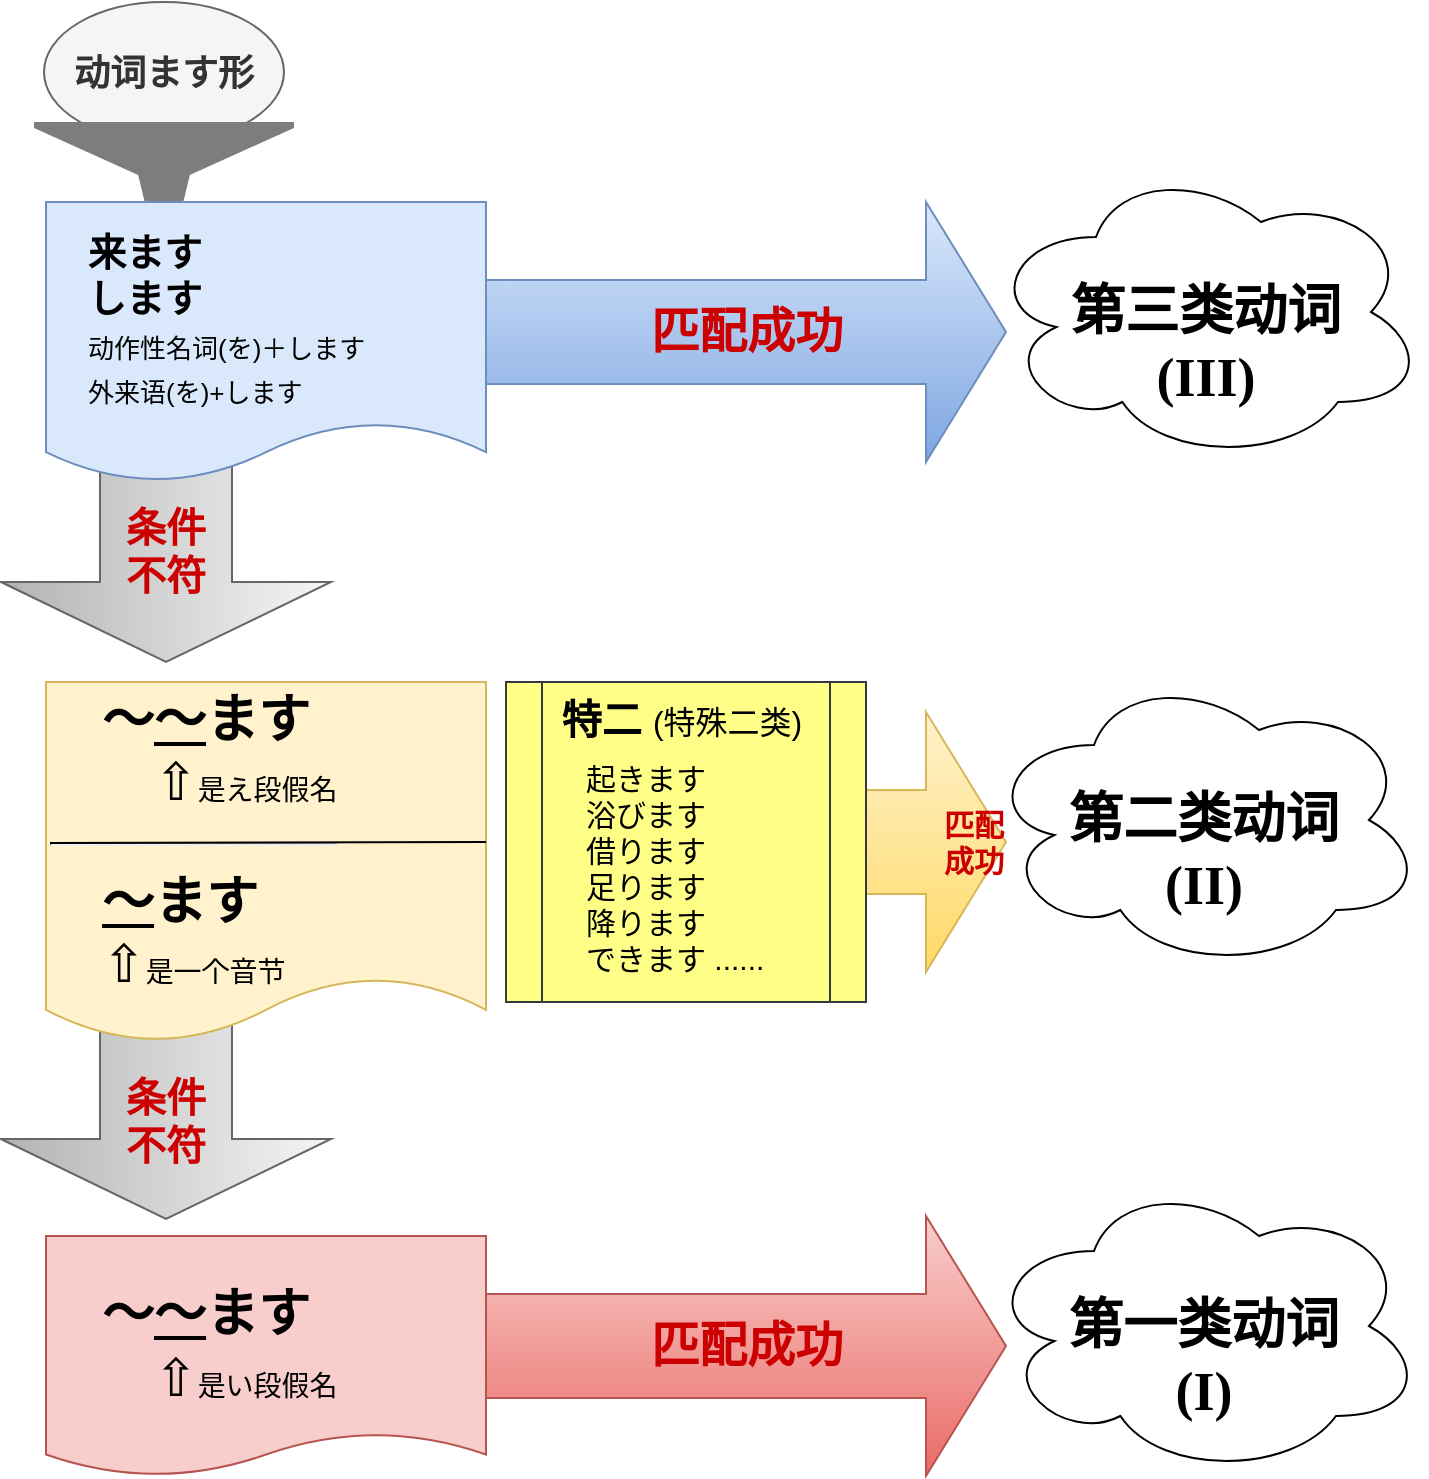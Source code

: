 <mxfile version="11.1.4" type="device"><diagram id="MoIyPbL3R1BXxnWuDKaP" name="第 1 页"><mxGraphModel dx="922" dy="838" grid="0" gridSize="10" guides="1" tooltips="1" connect="1" arrows="1" fold="1" page="0" pageScale="1" pageWidth="827" pageHeight="1169" math="0" shadow="0"><root><mxCell id="0"/><mxCell id="1" parent="0"/><mxCell id="BWVtOdLkv5HPALzTSzVm-30" value="" style="html=1;shadow=0;dashed=0;align=center;verticalAlign=middle;shape=mxgraph.arrows2.arrow;dy=0.6;dx=40;direction=south;notch=0;fontSize=15;fillColor=#f5f5f5;strokeColor=#666666;gradientColor=#b3b3b3;" parent="1" vertex="1"><mxGeometry x="137.5" y="568.5" width="165" height="100" as="geometry"/></mxCell><mxCell id="BWVtOdLkv5HPALzTSzVm-22" value="&lt;font style=&quot;font-size: 18px&quot;&gt;动词ます形&lt;/font&gt;" style="ellipse;whiteSpace=wrap;html=1;fontSize=22;align=center;fontStyle=1;fillColor=#f5f5f5;strokeColor=#666666;fontColor=#333333;" parent="1" vertex="1"><mxGeometry x="159" y="60" width="120" height="70" as="geometry"/></mxCell><mxCell id="BWVtOdLkv5HPALzTSzVm-23" value="" style="shadow=0;dashed=0;html=1;strokeColor=none;labelPosition=center;verticalLabelPosition=bottom;verticalAlign=top;align=center;shape=mxgraph.mscae.enterprise.filter;fillColor=#7D7D7D;fontSize=22;" parent="1" vertex="1"><mxGeometry x="154" y="120" width="130" height="53" as="geometry"/></mxCell><mxCell id="BWVtOdLkv5HPALzTSzVm-19" value="" style="html=1;shadow=0;dashed=0;align=center;verticalAlign=middle;shape=mxgraph.arrows2.arrow;dy=0.6;dx=40;direction=south;notch=0;fontSize=15;fillColor=#f5f5f5;strokeColor=#666666;gradientColor=#b3b3b3;" parent="1" vertex="1"><mxGeometry x="137.5" y="290" width="165" height="100" as="geometry"/></mxCell><mxCell id="BWVtOdLkv5HPALzTSzVm-18" value="&lt;font color=&quot;#cc0000&quot;&gt;&lt;span style=&quot;font-size: 24px&quot;&gt;&lt;b&gt;匹配成功&lt;/b&gt;&lt;/span&gt;&lt;/font&gt;" style="html=1;shadow=0;dashed=0;align=center;verticalAlign=middle;shape=mxgraph.arrows2.arrow;dy=0.6;dx=40;notch=0;fontSize=15;gradientColor=#ea6b66;fillColor=#f8cecc;strokeColor=#b85450;" parent="1" vertex="1"><mxGeometry x="379" y="667" width="261" height="130" as="geometry"/></mxCell><mxCell id="BWVtOdLkv5HPALzTSzVm-17" value="&lt;b&gt;&lt;font color=&quot;#cc0000&quot;&gt;匹配 　&lt;br&gt;成功 　&lt;/font&gt;&lt;/b&gt;" style="html=1;shadow=0;dashed=0;align=right;verticalAlign=middle;shape=mxgraph.arrows2.arrow;dy=0.6;dx=40;notch=0;fontSize=15;gradientColor=#ffd966;fillColor=#fff2cc;strokeColor=#d6b656;fontColor=#006600;" parent="1" vertex="1"><mxGeometry x="400" y="415" width="240" height="130" as="geometry"/></mxCell><mxCell id="BWVtOdLkv5HPALzTSzVm-1" value="" style="shape=document;whiteSpace=wrap;html=1;boundedLbl=1;align=left;fontStyle=1;fontSize=19;size=0.213;fillColor=#dae8fc;strokeColor=#6c8ebf;" parent="1" vertex="1"><mxGeometry x="160" y="160" width="220" height="140" as="geometry"/></mxCell><mxCell id="BWVtOdLkv5HPALzTSzVm-2" value="&lt;span style=&quot;font-weight: 700;&quot;&gt;　来ます&lt;/span&gt;&lt;br style=&quot;font-weight: 700;&quot;&gt;&lt;span style=&quot;font-weight: 700;&quot;&gt;　します&lt;/span&gt;&lt;br style=&quot;font-weight: 700;&quot;&gt;&lt;span style=&quot;font-weight: 700;&quot;&gt;　&lt;/span&gt;&lt;span style=&quot;font-size: 13px;&quot;&gt;动作性名词(を)＋します&lt;br&gt;&lt;/span&gt;&lt;span style=&quot;font-weight: 700;&quot;&gt;　&lt;/span&gt;&lt;span style=&quot;font-size: 13px;&quot;&gt;外来语(を)+します&lt;/span&gt;" style="text;html=1;strokeColor=none;fillColor=none;align=left;verticalAlign=middle;whiteSpace=wrap;rounded=0;fontSize=19;lineHeight=15;" parent="1" vertex="1"><mxGeometry x="160" y="160" width="180" height="120" as="geometry"/></mxCell><mxCell id="BWVtOdLkv5HPALzTSzVm-4" value="" style="shape=document;whiteSpace=wrap;html=1;boundedLbl=1;align=left;fontStyle=1;fontSize=19;size=0.179;fillColor=#fff2cc;strokeColor=#d6b656;" parent="1" vertex="1"><mxGeometry x="160" y="400" width="220" height="180" as="geometry"/></mxCell><mxCell id="BWVtOdLkv5HPALzTSzVm-5" value="&lt;span style=&quot;font-weight: 700 ; font-size: 26px&quot;&gt;　〜&lt;u style=&quot;font-size: 26px&quot;&gt;〜&lt;/u&gt;ます&lt;br style=&quot;font-size: 26px&quot;&gt;　　&lt;/span&gt;&lt;span style=&quot;font-size: 26px&quot;&gt;⇧&lt;/span&gt;&lt;font&gt;&lt;span style=&quot;font-size: 14px&quot;&gt;是え段假名&lt;br&gt;&lt;/span&gt;&lt;hr&gt;&lt;b style=&quot;font-size: 26px&quot;&gt;　&lt;/b&gt;&lt;u style=&quot;font-size: 26px ; font-weight: 700&quot;&gt;〜&lt;/u&gt;&lt;b style=&quot;font-size: 26px&quot;&gt;ます&lt;/b&gt;&lt;br&gt;&lt;b style=&quot;font-size: 26px&quot;&gt;　&lt;/b&gt;&lt;span style=&quot;font-size: 26px&quot;&gt;⇧&lt;/span&gt;&lt;span style=&quot;font-size: 14px&quot;&gt;是一个音节&lt;/span&gt;&lt;br&gt;&lt;/font&gt;" style="text;html=1;strokeColor=none;fillColor=none;align=left;verticalAlign=middle;whiteSpace=wrap;rounded=0;fontSize=26;lineHeight=15;" parent="1" vertex="1"><mxGeometry x="160" y="400" width="180" height="160" as="geometry"/></mxCell><mxCell id="BWVtOdLkv5HPALzTSzVm-6" value="" style="endArrow=none;html=1;fontSize=20;strokeWidth=1;" parent="1" edge="1"><mxGeometry width="50" height="50" relative="1" as="geometry"><mxPoint x="162" y="480.5" as="sourcePoint"/><mxPoint x="380" y="480" as="targetPoint"/></mxGeometry></mxCell><mxCell id="BWVtOdLkv5HPALzTSzVm-7" value="" style="shape=document;whiteSpace=wrap;html=1;boundedLbl=1;align=left;fontStyle=1;fontSize=19;size=0.179;fillColor=#f8cecc;strokeColor=#b85450;" parent="1" vertex="1"><mxGeometry x="160" y="677" width="220" height="120" as="geometry"/></mxCell><mxCell id="BWVtOdLkv5HPALzTSzVm-8" value="&lt;span style=&quot;font-weight: 700 ; font-size: 26px&quot;&gt;　〜&lt;u style=&quot;font-size: 26px&quot;&gt;〜&lt;/u&gt;ます&lt;br style=&quot;font-size: 26px&quot;&gt;　　&lt;/span&gt;&lt;span style=&quot;font-size: 26px&quot;&gt;⇧&lt;/span&gt;&lt;font&gt;&lt;span style=&quot;font-size: 14px&quot;&gt;是い段假名&lt;/span&gt;&lt;br&gt;&lt;/font&gt;" style="text;html=1;strokeColor=none;fillColor=none;align=left;verticalAlign=middle;whiteSpace=wrap;rounded=0;fontSize=26;lineHeight=15;" parent="1" vertex="1"><mxGeometry x="160" y="677" width="180" height="110" as="geometry"/></mxCell><mxCell id="BWVtOdLkv5HPALzTSzVm-10" value="" style="shape=process;whiteSpace=wrap;html=1;backgroundOutline=1;fontSize=20;align=left;fillColor=#ffff88;strokeColor=#36393d;" parent="1" vertex="1"><mxGeometry x="390" y="400" width="180" height="160" as="geometry"/></mxCell><mxCell id="BWVtOdLkv5HPALzTSzVm-13" value="特二 &lt;font style=&quot;font-size: 16px ; font-weight: normal&quot;&gt;(特殊二类)&lt;/font&gt;" style="text;html=1;strokeColor=none;fillColor=none;align=center;verticalAlign=middle;whiteSpace=wrap;rounded=0;fontSize=20;fontStyle=1" parent="1" vertex="1"><mxGeometry x="408" y="408" width="140" height="20" as="geometry"/></mxCell><mxCell id="BWVtOdLkv5HPALzTSzVm-16" value="&lt;b&gt;&lt;font style=&quot;font-size: 24px&quot; color=&quot;#cc0000&quot;&gt;匹配成功&lt;/font&gt;&lt;/b&gt;" style="html=1;shadow=0;dashed=0;align=center;verticalAlign=middle;shape=mxgraph.arrows2.arrow;dy=0.6;dx=40;notch=0;fontSize=15;fillColor=#dae8fc;strokeColor=#6c8ebf;gradientColor=#7ea6e0;fontColor=#009900;" parent="1" vertex="1"><mxGeometry x="380" y="160" width="260" height="130" as="geometry"/></mxCell><mxCell id="BWVtOdLkv5HPALzTSzVm-25" value="起きます&lt;br style=&quot;font-size: 15px&quot;&gt;浴びます&lt;br style=&quot;font-size: 15px&quot;&gt;借ります&lt;br style=&quot;font-size: 15px&quot;&gt;足ります&lt;br style=&quot;font-size: 15px&quot;&gt;降ります&lt;br style=&quot;font-size: 15px&quot;&gt;できます ......" style="text;html=1;align=left;verticalAlign=middle;whiteSpace=wrap;rounded=0;fontSize=15;fontStyle=0;" parent="1" vertex="1"><mxGeometry x="428" y="432" width="104" height="121" as="geometry"/></mxCell><mxCell id="BWVtOdLkv5HPALzTSzVm-29" value="&lt;font style=&quot;font-size: 20px&quot;&gt;条件&lt;br&gt;不符&lt;br&gt;&lt;/font&gt;" style="text;html=1;fillColor=none;align=center;verticalAlign=middle;whiteSpace=wrap;rounded=0;fontSize=14;fontStyle=1;fontColor=#CC0000;" parent="1" vertex="1"><mxGeometry x="160" y="294" width="120" height="80" as="geometry"/></mxCell><mxCell id="BWVtOdLkv5HPALzTSzVm-32" value="&lt;font style=&quot;font-size: 20px&quot;&gt;条件&lt;br&gt;不符&lt;br&gt;&lt;/font&gt;" style="text;html=1;fillColor=none;align=center;verticalAlign=middle;whiteSpace=wrap;rounded=0;fontSize=14;fontStyle=1;fontColor=#CC0000;" parent="1" vertex="1"><mxGeometry x="160" y="578.5" width="120" height="80" as="geometry"/></mxCell><mxCell id="BWVtOdLkv5HPALzTSzVm-34" value="&lt;br&gt;第三类动词&lt;br&gt;&lt;font face=&quot;Times New Roman&quot;&gt;(III)&lt;/font&gt;" style="ellipse;shape=cloud;whiteSpace=wrap;html=1;fontSize=27;fontColor=#000000;align=center;fontStyle=1" parent="1" vertex="1"><mxGeometry x="630" y="140" width="220" height="150" as="geometry"/></mxCell><mxCell id="BWVtOdLkv5HPALzTSzVm-35" value="&lt;br&gt;第二类动词&lt;br&gt;&lt;font face=&quot;Times New Roman&quot;&gt;(II)&lt;/font&gt;" style="ellipse;shape=cloud;whiteSpace=wrap;html=1;fontSize=27;fontColor=#000000;align=center;fontStyle=1" parent="1" vertex="1"><mxGeometry x="629" y="394" width="220" height="150" as="geometry"/></mxCell><mxCell id="BWVtOdLkv5HPALzTSzVm-36" value="&lt;br&gt;第一类动词&lt;br&gt;&lt;font face=&quot;Times New Roman&quot;&gt;(I)&lt;/font&gt;" style="ellipse;shape=cloud;whiteSpace=wrap;html=1;fontSize=27;fontColor=#000000;align=center;fontStyle=1" parent="1" vertex="1"><mxGeometry x="629" y="647" width="220" height="150" as="geometry"/></mxCell></root></mxGraphModel></diagram></mxfile>